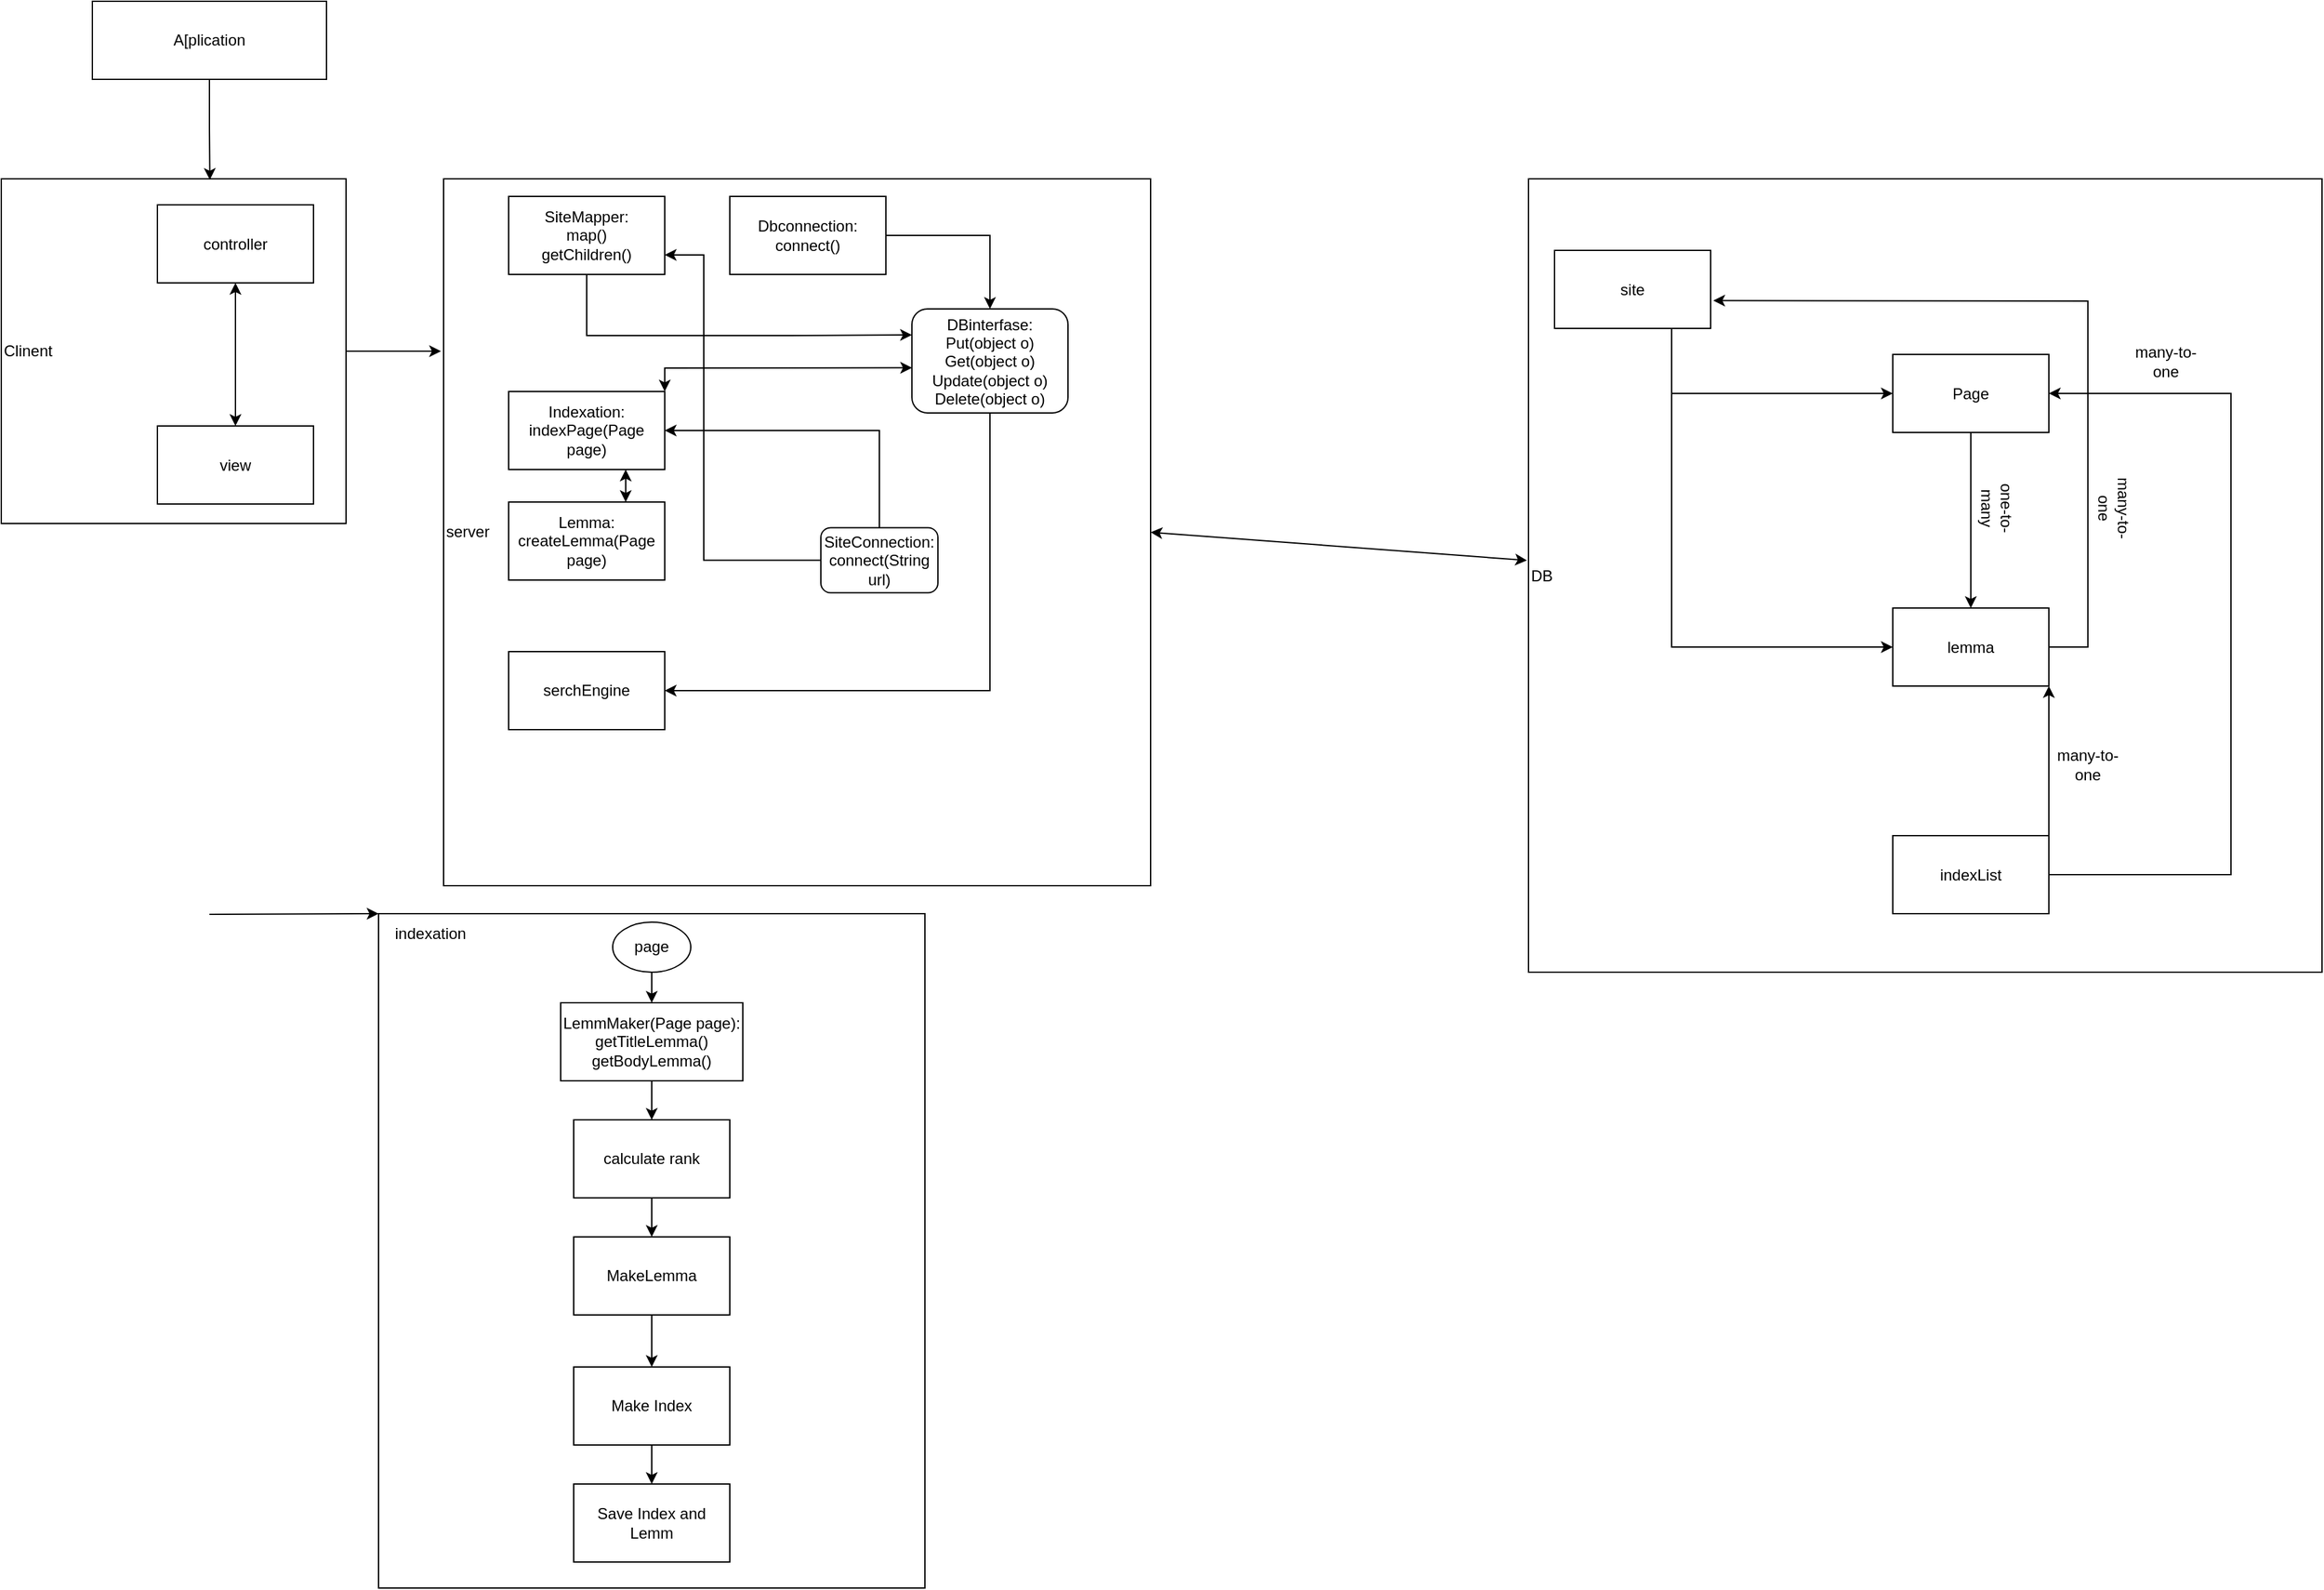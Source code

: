 <mxfile version="16.5.1" type="github">
  <diagram id="C5RBs43oDa-KdzZeNtuy" name="Page-1">
    <mxGraphModel dx="1568" dy="1608" grid="1" gridSize="10" guides="1" tooltips="1" connect="1" arrows="1" fold="1" page="1" pageScale="1" pageWidth="827" pageHeight="1169" math="0" shadow="0">
      <root>
        <mxCell id="WIyWlLk6GJQsqaUBKTNV-0" />
        <mxCell id="WIyWlLk6GJQsqaUBKTNV-1" parent="WIyWlLk6GJQsqaUBKTNV-0" />
        <mxCell id="6jWmCdsxQd1Q_PEOA8-D-4" value="server" style="whiteSpace=wrap;html=1;aspect=fixed;align=left;" vertex="1" parent="WIyWlLk6GJQsqaUBKTNV-1">
          <mxGeometry x="210" y="56.5" width="543.5" height="543.5" as="geometry" />
        </mxCell>
        <mxCell id="6jWmCdsxQd1Q_PEOA8-D-81" style="edgeStyle=orthogonalEdgeStyle;rounded=0;orthogonalLoop=1;jettySize=auto;html=1;" edge="1" parent="WIyWlLk6GJQsqaUBKTNV-1" source="6jWmCdsxQd1Q_PEOA8-D-5">
          <mxGeometry relative="1" as="geometry">
            <mxPoint x="208" y="189" as="targetPoint" />
            <Array as="points">
              <mxPoint x="208" y="189" />
            </Array>
          </mxGeometry>
        </mxCell>
        <mxCell id="6jWmCdsxQd1Q_PEOA8-D-5" value="&lt;div style=&quot;text-align: justify&quot;&gt;&lt;span&gt;Clinent&lt;/span&gt;&lt;/div&gt;" style="whiteSpace=wrap;html=1;aspect=fixed;align=left;" vertex="1" parent="WIyWlLk6GJQsqaUBKTNV-1">
          <mxGeometry x="-130" y="56.5" width="265" height="265" as="geometry" />
        </mxCell>
        <mxCell id="6jWmCdsxQd1Q_PEOA8-D-6" value="DB" style="whiteSpace=wrap;html=1;aspect=fixed;align=left;" vertex="1" parent="WIyWlLk6GJQsqaUBKTNV-1">
          <mxGeometry x="1044" y="56.5" width="610" height="610" as="geometry" />
        </mxCell>
        <mxCell id="6jWmCdsxQd1Q_PEOA8-D-7" value="controller" style="rounded=0;whiteSpace=wrap;html=1;" vertex="1" parent="WIyWlLk6GJQsqaUBKTNV-1">
          <mxGeometry x="-10" y="76.5" width="120" height="60" as="geometry" />
        </mxCell>
        <mxCell id="6jWmCdsxQd1Q_PEOA8-D-8" value="view" style="rounded=0;whiteSpace=wrap;html=1;" vertex="1" parent="WIyWlLk6GJQsqaUBKTNV-1">
          <mxGeometry x="-10" y="246.5" width="120" height="60" as="geometry" />
        </mxCell>
        <mxCell id="6jWmCdsxQd1Q_PEOA8-D-84" style="edgeStyle=orthogonalEdgeStyle;rounded=0;orthogonalLoop=1;jettySize=auto;html=1;entryX=0;entryY=0.25;entryDx=0;entryDy=0;" edge="1" parent="WIyWlLk6GJQsqaUBKTNV-1" source="6jWmCdsxQd1Q_PEOA8-D-9" target="6jWmCdsxQd1Q_PEOA8-D-69">
          <mxGeometry relative="1" as="geometry">
            <Array as="points">
              <mxPoint x="320" y="177" />
              <mxPoint x="475" y="177" />
            </Array>
          </mxGeometry>
        </mxCell>
        <mxCell id="6jWmCdsxQd1Q_PEOA8-D-9" value="SiteMapper:&lt;br&gt;map()&lt;br&gt;getChildren()" style="rounded=0;whiteSpace=wrap;html=1;" vertex="1" parent="WIyWlLk6GJQsqaUBKTNV-1">
          <mxGeometry x="260" y="70" width="120" height="60" as="geometry" />
        </mxCell>
        <mxCell id="6jWmCdsxQd1Q_PEOA8-D-10" value="Indexation:&lt;br&gt;indexPage(Page page)" style="rounded=0;whiteSpace=wrap;html=1;" vertex="1" parent="WIyWlLk6GJQsqaUBKTNV-1">
          <mxGeometry x="260" y="220" width="120" height="60" as="geometry" />
        </mxCell>
        <mxCell id="6jWmCdsxQd1Q_PEOA8-D-11" value="serchEngine" style="rounded=0;whiteSpace=wrap;html=1;" vertex="1" parent="WIyWlLk6GJQsqaUBKTNV-1">
          <mxGeometry x="260" y="420" width="120" height="60" as="geometry" />
        </mxCell>
        <mxCell id="6jWmCdsxQd1Q_PEOA8-D-12" value="Page" style="rounded=0;whiteSpace=wrap;html=1;" vertex="1" parent="WIyWlLk6GJQsqaUBKTNV-1">
          <mxGeometry x="1324" y="191.5" width="120" height="60" as="geometry" />
        </mxCell>
        <mxCell id="6jWmCdsxQd1Q_PEOA8-D-13" value="site" style="rounded=0;whiteSpace=wrap;html=1;" vertex="1" parent="WIyWlLk6GJQsqaUBKTNV-1">
          <mxGeometry x="1064" y="111.5" width="120" height="60" as="geometry" />
        </mxCell>
        <mxCell id="6jWmCdsxQd1Q_PEOA8-D-14" value="lemma" style="rounded=0;whiteSpace=wrap;html=1;" vertex="1" parent="WIyWlLk6GJQsqaUBKTNV-1">
          <mxGeometry x="1324" y="386.5" width="120" height="60" as="geometry" />
        </mxCell>
        <mxCell id="6jWmCdsxQd1Q_PEOA8-D-15" value="indexList" style="rounded=0;whiteSpace=wrap;html=1;" vertex="1" parent="WIyWlLk6GJQsqaUBKTNV-1">
          <mxGeometry x="1324" y="561.5" width="120" height="60" as="geometry" />
        </mxCell>
        <mxCell id="6jWmCdsxQd1Q_PEOA8-D-85" style="edgeStyle=orthogonalEdgeStyle;rounded=0;orthogonalLoop=1;jettySize=auto;html=1;entryX=0.5;entryY=0;entryDx=0;entryDy=0;" edge="1" parent="WIyWlLk6GJQsqaUBKTNV-1" source="6jWmCdsxQd1Q_PEOA8-D-16" target="6jWmCdsxQd1Q_PEOA8-D-69">
          <mxGeometry relative="1" as="geometry" />
        </mxCell>
        <mxCell id="6jWmCdsxQd1Q_PEOA8-D-16" value="Dbconnection:&lt;br&gt;connect()" style="rounded=0;whiteSpace=wrap;html=1;" vertex="1" parent="WIyWlLk6GJQsqaUBKTNV-1">
          <mxGeometry x="430" y="70" width="120" height="60" as="geometry" />
        </mxCell>
        <mxCell id="6jWmCdsxQd1Q_PEOA8-D-18" value="" style="endArrow=classic;html=1;rounded=0;entryX=0;entryY=0.5;entryDx=0;entryDy=0;exitX=0.75;exitY=1;exitDx=0;exitDy=0;" edge="1" parent="WIyWlLk6GJQsqaUBKTNV-1" source="6jWmCdsxQd1Q_PEOA8-D-13" target="6jWmCdsxQd1Q_PEOA8-D-12">
          <mxGeometry width="50" height="50" relative="1" as="geometry">
            <mxPoint x="844" y="391.5" as="sourcePoint" />
            <mxPoint x="894" y="341.5" as="targetPoint" />
            <Array as="points">
              <mxPoint x="1154" y="221.5" />
            </Array>
          </mxGeometry>
        </mxCell>
        <mxCell id="6jWmCdsxQd1Q_PEOA8-D-21" value="" style="endArrow=classic;html=1;rounded=0;entryX=0;entryY=0.5;entryDx=0;entryDy=0;" edge="1" parent="WIyWlLk6GJQsqaUBKTNV-1" target="6jWmCdsxQd1Q_PEOA8-D-14">
          <mxGeometry width="50" height="50" relative="1" as="geometry">
            <mxPoint x="1154" y="221.5" as="sourcePoint" />
            <mxPoint x="894" y="341.5" as="targetPoint" />
            <Array as="points">
              <mxPoint x="1154" y="316.5" />
              <mxPoint x="1154" y="416.5" />
            </Array>
          </mxGeometry>
        </mxCell>
        <mxCell id="6jWmCdsxQd1Q_PEOA8-D-24" value="" style="endArrow=classic;html=1;rounded=0;exitX=1;exitY=0.5;exitDx=0;exitDy=0;entryX=1.017;entryY=0.643;entryDx=0;entryDy=0;entryPerimeter=0;" edge="1" parent="WIyWlLk6GJQsqaUBKTNV-1" source="6jWmCdsxQd1Q_PEOA8-D-14" target="6jWmCdsxQd1Q_PEOA8-D-13">
          <mxGeometry width="50" height="50" relative="1" as="geometry">
            <mxPoint x="1434" y="441.5" as="sourcePoint" />
            <mxPoint x="1484" y="391.5" as="targetPoint" />
            <Array as="points">
              <mxPoint x="1474" y="416.5" />
              <mxPoint x="1474" y="150.5" />
            </Array>
          </mxGeometry>
        </mxCell>
        <mxCell id="6jWmCdsxQd1Q_PEOA8-D-25" value="" style="endArrow=classic;html=1;rounded=0;exitX=0.5;exitY=1;exitDx=0;exitDy=0;entryX=0.5;entryY=0;entryDx=0;entryDy=0;" edge="1" parent="WIyWlLk6GJQsqaUBKTNV-1" source="6jWmCdsxQd1Q_PEOA8-D-12" target="6jWmCdsxQd1Q_PEOA8-D-14">
          <mxGeometry width="50" height="50" relative="1" as="geometry">
            <mxPoint x="1434" y="441.5" as="sourcePoint" />
            <mxPoint x="1484" y="391.5" as="targetPoint" />
          </mxGeometry>
        </mxCell>
        <mxCell id="6jWmCdsxQd1Q_PEOA8-D-31" value="" style="endArrow=classic;html=1;rounded=0;exitX=1;exitY=0.5;exitDx=0;exitDy=0;entryX=1;entryY=0.5;entryDx=0;entryDy=0;" edge="1" parent="WIyWlLk6GJQsqaUBKTNV-1" source="6jWmCdsxQd1Q_PEOA8-D-15" target="6jWmCdsxQd1Q_PEOA8-D-12">
          <mxGeometry width="50" height="50" relative="1" as="geometry">
            <mxPoint x="1434" y="441.5" as="sourcePoint" />
            <mxPoint x="1484" y="391.5" as="targetPoint" />
            <Array as="points">
              <mxPoint x="1584" y="591.5" />
              <mxPoint x="1584" y="221.5" />
            </Array>
          </mxGeometry>
        </mxCell>
        <mxCell id="6jWmCdsxQd1Q_PEOA8-D-33" value="" style="endArrow=classic;html=1;rounded=0;exitX=1;exitY=0;exitDx=0;exitDy=0;entryX=1;entryY=1;entryDx=0;entryDy=0;" edge="1" parent="WIyWlLk6GJQsqaUBKTNV-1" source="6jWmCdsxQd1Q_PEOA8-D-15" target="6jWmCdsxQd1Q_PEOA8-D-14">
          <mxGeometry width="50" height="50" relative="1" as="geometry">
            <mxPoint x="1434" y="411.5" as="sourcePoint" />
            <mxPoint x="1484" y="361.5" as="targetPoint" />
          </mxGeometry>
        </mxCell>
        <mxCell id="6jWmCdsxQd1Q_PEOA8-D-41" value="one-to-many" style="text;html=1;strokeColor=none;fillColor=none;align=center;verticalAlign=middle;whiteSpace=wrap;rounded=0;rotation=90;" vertex="1" parent="WIyWlLk6GJQsqaUBKTNV-1">
          <mxGeometry x="1374" y="294.75" width="60" height="30" as="geometry" />
        </mxCell>
        <mxCell id="6jWmCdsxQd1Q_PEOA8-D-42" value="many-to-one" style="text;html=1;strokeColor=none;fillColor=none;align=center;verticalAlign=middle;whiteSpace=wrap;rounded=0;rotation=90;" vertex="1" parent="WIyWlLk6GJQsqaUBKTNV-1">
          <mxGeometry x="1464" y="294.75" width="60" height="30" as="geometry" />
        </mxCell>
        <mxCell id="6jWmCdsxQd1Q_PEOA8-D-43" value="many-to-one" style="text;html=1;strokeColor=none;fillColor=none;align=center;verticalAlign=middle;whiteSpace=wrap;rounded=0;rotation=0;" vertex="1" parent="WIyWlLk6GJQsqaUBKTNV-1">
          <mxGeometry x="1504" y="181.5" width="60" height="30" as="geometry" />
        </mxCell>
        <mxCell id="6jWmCdsxQd1Q_PEOA8-D-44" value="many-to-one" style="text;html=1;strokeColor=none;fillColor=none;align=center;verticalAlign=middle;whiteSpace=wrap;rounded=0;rotation=0;" vertex="1" parent="WIyWlLk6GJQsqaUBKTNV-1">
          <mxGeometry x="1444" y="491.5" width="60" height="30" as="geometry" />
        </mxCell>
        <mxCell id="6jWmCdsxQd1Q_PEOA8-D-60" value="" style="endArrow=classic;startArrow=classic;html=1;rounded=0;entryX=0.001;entryY=0.566;entryDx=0;entryDy=0;entryPerimeter=0;" edge="1" parent="WIyWlLk6GJQsqaUBKTNV-1" target="6jWmCdsxQd1Q_PEOA8-D-69">
          <mxGeometry width="50" height="50" relative="1" as="geometry">
            <mxPoint x="380" y="220" as="sourcePoint" />
            <mxPoint x="590" y="200" as="targetPoint" />
            <Array as="points">
              <mxPoint x="380" y="202" />
            </Array>
          </mxGeometry>
        </mxCell>
        <mxCell id="6jWmCdsxQd1Q_PEOA8-D-61" value="Lemma:&lt;br&gt;createLemma(Page page)" style="rounded=0;whiteSpace=wrap;html=1;" vertex="1" parent="WIyWlLk6GJQsqaUBKTNV-1">
          <mxGeometry x="260" y="305" width="120" height="60" as="geometry" />
        </mxCell>
        <mxCell id="6jWmCdsxQd1Q_PEOA8-D-65" value="" style="endArrow=classic;startArrow=classic;html=1;rounded=0;exitX=0.75;exitY=0;exitDx=0;exitDy=0;entryX=0.75;entryY=1;entryDx=0;entryDy=0;" edge="1" parent="WIyWlLk6GJQsqaUBKTNV-1" source="6jWmCdsxQd1Q_PEOA8-D-61" target="6jWmCdsxQd1Q_PEOA8-D-10">
          <mxGeometry width="50" height="50" relative="1" as="geometry">
            <mxPoint x="380" y="380" as="sourcePoint" />
            <mxPoint x="430" y="330" as="targetPoint" />
          </mxGeometry>
        </mxCell>
        <mxCell id="6jWmCdsxQd1Q_PEOA8-D-66" value="" style="endArrow=classic;startArrow=classic;html=1;rounded=0;exitX=0.5;exitY=0;exitDx=0;exitDy=0;entryX=0.5;entryY=1;entryDx=0;entryDy=0;" edge="1" parent="WIyWlLk6GJQsqaUBKTNV-1" source="6jWmCdsxQd1Q_PEOA8-D-8" target="6jWmCdsxQd1Q_PEOA8-D-7">
          <mxGeometry width="50" height="50" relative="1" as="geometry">
            <mxPoint x="220" y="306.5" as="sourcePoint" />
            <mxPoint x="270" y="256.5" as="targetPoint" />
          </mxGeometry>
        </mxCell>
        <mxCell id="6jWmCdsxQd1Q_PEOA8-D-67" value="" style="endArrow=classic;startArrow=classic;html=1;rounded=0;exitX=1;exitY=0.5;exitDx=0;exitDy=0;entryX=-0.002;entryY=0.481;entryDx=0;entryDy=0;entryPerimeter=0;" edge="1" parent="WIyWlLk6GJQsqaUBKTNV-1" source="6jWmCdsxQd1Q_PEOA8-D-4" target="6jWmCdsxQd1Q_PEOA8-D-6">
          <mxGeometry width="50" height="50" relative="1" as="geometry">
            <mxPoint x="750" y="350" as="sourcePoint" />
            <mxPoint x="1040" y="350" as="targetPoint" />
          </mxGeometry>
        </mxCell>
        <mxCell id="6jWmCdsxQd1Q_PEOA8-D-69" value="&lt;span&gt;DBinterfase:&lt;/span&gt;&lt;br&gt;&lt;span&gt;Put(object o)&lt;/span&gt;&lt;br&gt;&lt;span&gt;Get(object o)&lt;/span&gt;&lt;br&gt;&lt;span&gt;Update(object o)&lt;/span&gt;&lt;br&gt;&lt;span&gt;Delete(object o)&lt;/span&gt;" style="rounded=1;whiteSpace=wrap;html=1;" vertex="1" parent="WIyWlLk6GJQsqaUBKTNV-1">
          <mxGeometry x="570" y="156.5" width="120" height="80" as="geometry" />
        </mxCell>
        <mxCell id="6jWmCdsxQd1Q_PEOA8-D-70" value="" style="endArrow=classic;html=1;rounded=0;exitX=0.5;exitY=1;exitDx=0;exitDy=0;entryX=1;entryY=0.5;entryDx=0;entryDy=0;" edge="1" parent="WIyWlLk6GJQsqaUBKTNV-1" source="6jWmCdsxQd1Q_PEOA8-D-69" target="6jWmCdsxQd1Q_PEOA8-D-11">
          <mxGeometry width="50" height="50" relative="1" as="geometry">
            <mxPoint x="490" y="430" as="sourcePoint" />
            <mxPoint x="540" y="380" as="targetPoint" />
            <Array as="points">
              <mxPoint x="630" y="450" />
            </Array>
          </mxGeometry>
        </mxCell>
        <mxCell id="6jWmCdsxQd1Q_PEOA8-D-83" style="edgeStyle=orthogonalEdgeStyle;rounded=0;orthogonalLoop=1;jettySize=auto;html=1;entryX=1;entryY=0.75;entryDx=0;entryDy=0;" edge="1" parent="WIyWlLk6GJQsqaUBKTNV-1" source="6jWmCdsxQd1Q_PEOA8-D-71" target="6jWmCdsxQd1Q_PEOA8-D-9">
          <mxGeometry relative="1" as="geometry">
            <Array as="points">
              <mxPoint x="410" y="350" />
              <mxPoint x="410" y="115" />
            </Array>
          </mxGeometry>
        </mxCell>
        <mxCell id="6jWmCdsxQd1Q_PEOA8-D-86" style="edgeStyle=orthogonalEdgeStyle;rounded=0;orthogonalLoop=1;jettySize=auto;html=1;entryX=1;entryY=0.5;entryDx=0;entryDy=0;" edge="1" parent="WIyWlLk6GJQsqaUBKTNV-1" source="6jWmCdsxQd1Q_PEOA8-D-71" target="6jWmCdsxQd1Q_PEOA8-D-10">
          <mxGeometry relative="1" as="geometry">
            <mxPoint x="400" y="250" as="targetPoint" />
            <Array as="points">
              <mxPoint x="545" y="250" />
            </Array>
          </mxGeometry>
        </mxCell>
        <mxCell id="6jWmCdsxQd1Q_PEOA8-D-71" value="SiteConnection:&lt;br&gt;connect(String url)" style="rounded=1;whiteSpace=wrap;html=1;" vertex="1" parent="WIyWlLk6GJQsqaUBKTNV-1">
          <mxGeometry x="500" y="324.75" width="90" height="50" as="geometry" />
        </mxCell>
        <mxCell id="6jWmCdsxQd1Q_PEOA8-D-80" style="edgeStyle=orthogonalEdgeStyle;rounded=0;orthogonalLoop=1;jettySize=auto;html=1;entryX=0.605;entryY=0.003;entryDx=0;entryDy=0;entryPerimeter=0;" edge="1" parent="WIyWlLk6GJQsqaUBKTNV-1" source="6jWmCdsxQd1Q_PEOA8-D-79" target="6jWmCdsxQd1Q_PEOA8-D-5">
          <mxGeometry relative="1" as="geometry" />
        </mxCell>
        <mxCell id="6jWmCdsxQd1Q_PEOA8-D-79" value="A[plication" style="rounded=0;whiteSpace=wrap;html=1;" vertex="1" parent="WIyWlLk6GJQsqaUBKTNV-1">
          <mxGeometry x="-60" y="-80" width="180" height="60" as="geometry" />
        </mxCell>
        <mxCell id="6jWmCdsxQd1Q_PEOA8-D-88" value="" style="rounded=0;whiteSpace=wrap;html=1;" vertex="1" parent="WIyWlLk6GJQsqaUBKTNV-1">
          <mxGeometry x="160" y="621.5" width="420" height="518.5" as="geometry" />
        </mxCell>
        <mxCell id="6jWmCdsxQd1Q_PEOA8-D-89" value="" style="endArrow=classic;html=1;rounded=0;entryX=0;entryY=0;entryDx=0;entryDy=0;" edge="1" parent="WIyWlLk6GJQsqaUBKTNV-1" target="6jWmCdsxQd1Q_PEOA8-D-88">
          <mxGeometry width="50" height="50" relative="1" as="geometry">
            <mxPoint x="30" y="622" as="sourcePoint" />
            <mxPoint x="590" y="860" as="targetPoint" />
          </mxGeometry>
        </mxCell>
        <mxCell id="6jWmCdsxQd1Q_PEOA8-D-90" value="indexation" style="text;html=1;strokeColor=none;fillColor=none;align=center;verticalAlign=middle;whiteSpace=wrap;rounded=0;" vertex="1" parent="WIyWlLk6GJQsqaUBKTNV-1">
          <mxGeometry x="170" y="621.5" width="60" height="30" as="geometry" />
        </mxCell>
        <mxCell id="6jWmCdsxQd1Q_PEOA8-D-97" style="edgeStyle=orthogonalEdgeStyle;rounded=0;orthogonalLoop=1;jettySize=auto;html=1;entryX=0.5;entryY=0;entryDx=0;entryDy=0;" edge="1" parent="WIyWlLk6GJQsqaUBKTNV-1" source="6jWmCdsxQd1Q_PEOA8-D-91" target="6jWmCdsxQd1Q_PEOA8-D-92">
          <mxGeometry relative="1" as="geometry" />
        </mxCell>
        <mxCell id="6jWmCdsxQd1Q_PEOA8-D-91" value="page" style="ellipse;whiteSpace=wrap;html=1;" vertex="1" parent="WIyWlLk6GJQsqaUBKTNV-1">
          <mxGeometry x="340" y="628" width="60" height="38.5" as="geometry" />
        </mxCell>
        <mxCell id="6jWmCdsxQd1Q_PEOA8-D-98" style="edgeStyle=orthogonalEdgeStyle;rounded=0;orthogonalLoop=1;jettySize=auto;html=1;" edge="1" parent="WIyWlLk6GJQsqaUBKTNV-1" source="6jWmCdsxQd1Q_PEOA8-D-92" target="6jWmCdsxQd1Q_PEOA8-D-94">
          <mxGeometry relative="1" as="geometry" />
        </mxCell>
        <mxCell id="6jWmCdsxQd1Q_PEOA8-D-92" value="LemmMaker(Page page):&lt;br&gt;getTitleLemma()&lt;br&gt;getBodyLemma()" style="rounded=0;whiteSpace=wrap;html=1;" vertex="1" parent="WIyWlLk6GJQsqaUBKTNV-1">
          <mxGeometry x="300" y="690" width="140" height="60" as="geometry" />
        </mxCell>
        <mxCell id="6jWmCdsxQd1Q_PEOA8-D-102" style="edgeStyle=orthogonalEdgeStyle;rounded=0;orthogonalLoop=1;jettySize=auto;html=1;entryX=0.5;entryY=0;entryDx=0;entryDy=0;" edge="1" parent="WIyWlLk6GJQsqaUBKTNV-1" source="6jWmCdsxQd1Q_PEOA8-D-94" target="6jWmCdsxQd1Q_PEOA8-D-101">
          <mxGeometry relative="1" as="geometry" />
        </mxCell>
        <mxCell id="6jWmCdsxQd1Q_PEOA8-D-94" value="calculate rank" style="rounded=0;whiteSpace=wrap;html=1;" vertex="1" parent="WIyWlLk6GJQsqaUBKTNV-1">
          <mxGeometry x="310" y="780" width="120" height="60" as="geometry" />
        </mxCell>
        <mxCell id="6jWmCdsxQd1Q_PEOA8-D-100" style="edgeStyle=orthogonalEdgeStyle;rounded=0;orthogonalLoop=1;jettySize=auto;html=1;" edge="1" parent="WIyWlLk6GJQsqaUBKTNV-1" source="6jWmCdsxQd1Q_PEOA8-D-95" target="6jWmCdsxQd1Q_PEOA8-D-96">
          <mxGeometry relative="1" as="geometry" />
        </mxCell>
        <mxCell id="6jWmCdsxQd1Q_PEOA8-D-95" value="Make Index" style="rounded=0;whiteSpace=wrap;html=1;" vertex="1" parent="WIyWlLk6GJQsqaUBKTNV-1">
          <mxGeometry x="310" y="970" width="120" height="60" as="geometry" />
        </mxCell>
        <mxCell id="6jWmCdsxQd1Q_PEOA8-D-96" value="Save Index and Lemm" style="rounded=0;whiteSpace=wrap;html=1;" vertex="1" parent="WIyWlLk6GJQsqaUBKTNV-1">
          <mxGeometry x="310" y="1060" width="120" height="60" as="geometry" />
        </mxCell>
        <mxCell id="6jWmCdsxQd1Q_PEOA8-D-103" style="edgeStyle=orthogonalEdgeStyle;rounded=0;orthogonalLoop=1;jettySize=auto;html=1;entryX=0.5;entryY=0;entryDx=0;entryDy=0;" edge="1" parent="WIyWlLk6GJQsqaUBKTNV-1" source="6jWmCdsxQd1Q_PEOA8-D-101" target="6jWmCdsxQd1Q_PEOA8-D-95">
          <mxGeometry relative="1" as="geometry" />
        </mxCell>
        <mxCell id="6jWmCdsxQd1Q_PEOA8-D-101" value="MakeLemma" style="rounded=0;whiteSpace=wrap;html=1;" vertex="1" parent="WIyWlLk6GJQsqaUBKTNV-1">
          <mxGeometry x="310" y="870" width="120" height="60" as="geometry" />
        </mxCell>
      </root>
    </mxGraphModel>
  </diagram>
</mxfile>

